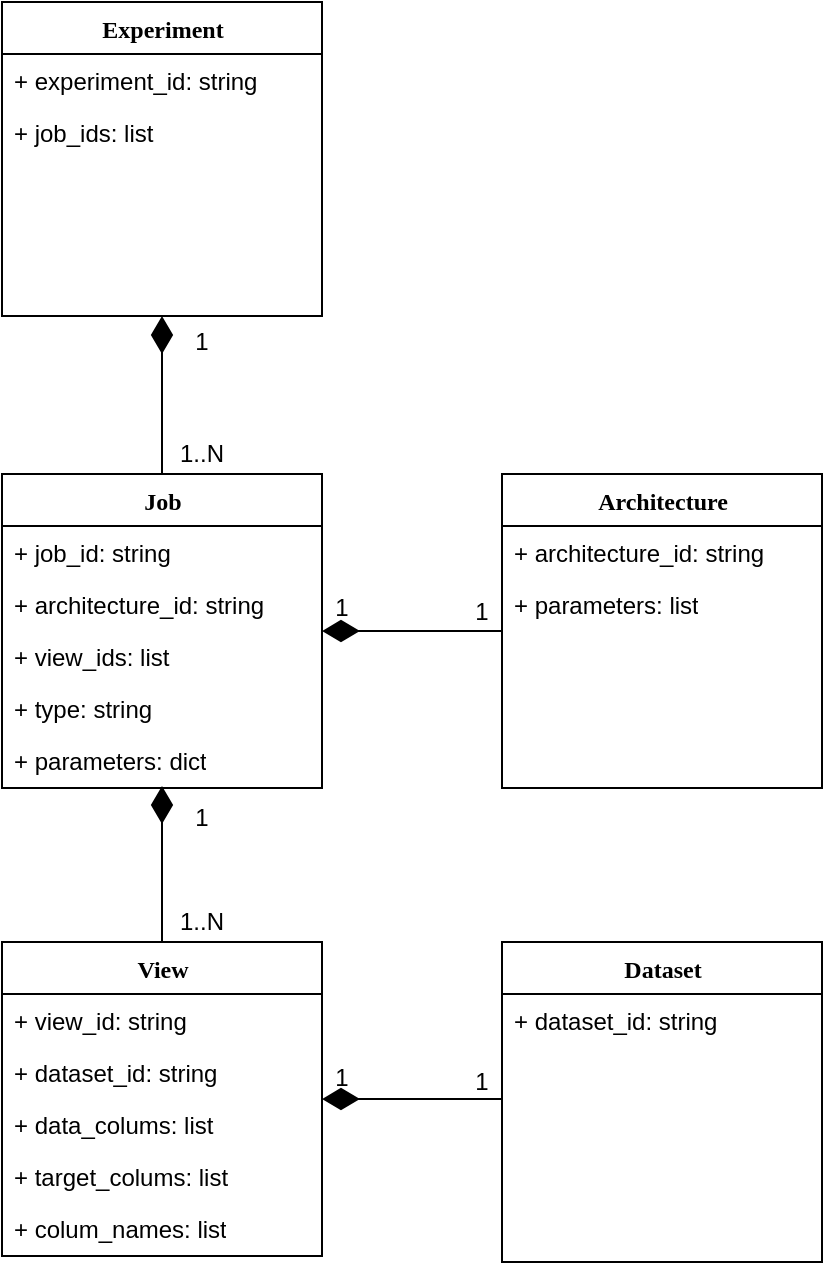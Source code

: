 <mxfile version="11.0.1" type="device"><diagram name="Page-1" id="9f46799a-70d6-7492-0946-bef42562c5a5"><mxGraphModel dx="1422" dy="803" grid="1" gridSize="10" guides="1" tooltips="1" connect="1" arrows="1" fold="1" page="1" pageScale="1" pageWidth="1100" pageHeight="850" background="#ffffff" math="0" shadow="0"><root><mxCell id="0"/><mxCell id="1" parent="0"/><mxCell id="78961159f06e98e8-17" value="Dataset" style="swimlane;html=1;fontStyle=1;align=center;verticalAlign=top;childLayout=stackLayout;horizontal=1;startSize=26;horizontalStack=0;resizeParent=1;resizeLast=0;collapsible=1;marginBottom=0;swimlaneFillColor=#ffffff;rounded=0;shadow=0;comic=0;labelBackgroundColor=none;strokeColor=#000000;strokeWidth=1;fillColor=none;fontFamily=Verdana;fontSize=12;fontColor=#000000;" parent="1" vertex="1"><mxGeometry x="580" y="550" width="160" height="160" as="geometry"/></mxCell><mxCell id="78961159f06e98e8-21" value="+ dataset_id: string" style="text;html=1;strokeColor=none;fillColor=none;align=left;verticalAlign=top;spacingLeft=4;spacingRight=4;whiteSpace=wrap;overflow=hidden;rotatable=0;points=[[0,0.5],[1,0.5]];portConstraint=eastwest;" parent="78961159f06e98e8-17" vertex="1"><mxGeometry y="26" width="160" height="24" as="geometry"/></mxCell><mxCell id="78961159f06e98e8-30" value="View" style="swimlane;html=1;fontStyle=1;align=center;verticalAlign=top;childLayout=stackLayout;horizontal=1;startSize=26;horizontalStack=0;resizeParent=1;resizeLast=0;collapsible=1;marginBottom=0;swimlaneFillColor=#ffffff;rounded=0;shadow=0;comic=0;labelBackgroundColor=none;strokeColor=#000000;strokeWidth=1;fillColor=none;fontFamily=Verdana;fontSize=12;fontColor=#000000;" parent="1" vertex="1"><mxGeometry x="330" y="550" width="160" height="157" as="geometry"/></mxCell><mxCell id="78961159f06e98e8-31" value="+ view_id: string" style="text;html=1;strokeColor=none;fillColor=none;align=left;verticalAlign=top;spacingLeft=4;spacingRight=4;whiteSpace=wrap;overflow=hidden;rotatable=0;points=[[0,0.5],[1,0.5]];portConstraint=eastwest;" parent="78961159f06e98e8-30" vertex="1"><mxGeometry y="26" width="160" height="26" as="geometry"/></mxCell><mxCell id="78961159f06e98e8-32" value="+ dataset_id: string" style="text;html=1;strokeColor=none;fillColor=none;align=left;verticalAlign=top;spacingLeft=4;spacingRight=4;whiteSpace=wrap;overflow=hidden;rotatable=0;points=[[0,0.5],[1,0.5]];portConstraint=eastwest;" parent="78961159f06e98e8-30" vertex="1"><mxGeometry y="52" width="160" height="26" as="geometry"/></mxCell><mxCell id="78961159f06e98e8-33" value="+ data_colums: list" style="text;html=1;strokeColor=none;fillColor=none;align=left;verticalAlign=top;spacingLeft=4;spacingRight=4;whiteSpace=wrap;overflow=hidden;rotatable=0;points=[[0,0.5],[1,0.5]];portConstraint=eastwest;" parent="78961159f06e98e8-30" vertex="1"><mxGeometry y="78" width="160" height="26" as="geometry"/></mxCell><mxCell id="78961159f06e98e8-34" value="+ target_colums: list" style="text;html=1;strokeColor=none;fillColor=none;align=left;verticalAlign=top;spacingLeft=4;spacingRight=4;whiteSpace=wrap;overflow=hidden;rotatable=0;points=[[0,0.5],[1,0.5]];portConstraint=eastwest;" parent="78961159f06e98e8-30" vertex="1"><mxGeometry y="104" width="160" height="26" as="geometry"/></mxCell><mxCell id="78961159f06e98e8-36" value="+ colum_names: list" style="text;html=1;strokeColor=none;fillColor=none;align=left;verticalAlign=top;spacingLeft=4;spacingRight=4;whiteSpace=wrap;overflow=hidden;rotatable=0;points=[[0,0.5],[1,0.5]];portConstraint=eastwest;" parent="78961159f06e98e8-30" vertex="1"><mxGeometry y="130" width="160" height="26" as="geometry"/></mxCell><mxCell id="78961159f06e98e8-121" style="edgeStyle=elbowEdgeStyle;html=1;labelBackgroundColor=none;startFill=0;startSize=8;endArrow=diamondThin;endFill=1;endSize=16;fontFamily=Verdana;fontSize=12;elbow=vertical;" parent="1" source="78961159f06e98e8-17" target="78961159f06e98e8-30" edge="1"><mxGeometry relative="1" as="geometry"><mxPoint x="250" y="726.882" as="sourcePoint"/></mxGeometry></mxCell><mxCell id="QYSdShztRutuBsZMpL-G-2" value="1" style="text;html=1;strokeColor=none;fillColor=none;align=center;verticalAlign=middle;whiteSpace=wrap;rounded=0;" vertex="1" parent="1"><mxGeometry x="550" y="610" width="40" height="20" as="geometry"/></mxCell><mxCell id="QYSdShztRutuBsZMpL-G-3" value="1" style="text;html=1;strokeColor=none;fillColor=none;align=center;verticalAlign=middle;whiteSpace=wrap;rounded=0;" vertex="1" parent="1"><mxGeometry x="480" y="608" width="40" height="20" as="geometry"/></mxCell><mxCell id="QYSdShztRutuBsZMpL-G-4" value="Job" style="swimlane;html=1;fontStyle=1;align=center;verticalAlign=top;childLayout=stackLayout;horizontal=1;startSize=26;horizontalStack=0;resizeParent=1;resizeLast=0;collapsible=1;marginBottom=0;swimlaneFillColor=#ffffff;rounded=0;shadow=0;comic=0;labelBackgroundColor=none;strokeColor=#000000;strokeWidth=1;fillColor=none;fontFamily=Verdana;fontSize=12;fontColor=#000000;" vertex="1" parent="1"><mxGeometry x="330" y="316" width="160" height="157" as="geometry"/></mxCell><mxCell id="QYSdShztRutuBsZMpL-G-5" value="+ job_id: string" style="text;html=1;strokeColor=none;fillColor=none;align=left;verticalAlign=top;spacingLeft=4;spacingRight=4;whiteSpace=wrap;overflow=hidden;rotatable=0;points=[[0,0.5],[1,0.5]];portConstraint=eastwest;" vertex="1" parent="QYSdShztRutuBsZMpL-G-4"><mxGeometry y="26" width="160" height="26" as="geometry"/></mxCell><mxCell id="QYSdShztRutuBsZMpL-G-6" value="+ architecture_id: string" style="text;html=1;strokeColor=none;fillColor=none;align=left;verticalAlign=top;spacingLeft=4;spacingRight=4;whiteSpace=wrap;overflow=hidden;rotatable=0;points=[[0,0.5],[1,0.5]];portConstraint=eastwest;" vertex="1" parent="QYSdShztRutuBsZMpL-G-4"><mxGeometry y="52" width="160" height="26" as="geometry"/></mxCell><mxCell id="QYSdShztRutuBsZMpL-G-7" value="+ view_ids: list" style="text;html=1;strokeColor=none;fillColor=none;align=left;verticalAlign=top;spacingLeft=4;spacingRight=4;whiteSpace=wrap;overflow=hidden;rotatable=0;points=[[0,0.5],[1,0.5]];portConstraint=eastwest;" vertex="1" parent="QYSdShztRutuBsZMpL-G-4"><mxGeometry y="78" width="160" height="26" as="geometry"/></mxCell><mxCell id="QYSdShztRutuBsZMpL-G-8" value="+ type: string" style="text;html=1;strokeColor=none;fillColor=none;align=left;verticalAlign=top;spacingLeft=4;spacingRight=4;whiteSpace=wrap;overflow=hidden;rotatable=0;points=[[0,0.5],[1,0.5]];portConstraint=eastwest;" vertex="1" parent="QYSdShztRutuBsZMpL-G-4"><mxGeometry y="104" width="160" height="26" as="geometry"/></mxCell><mxCell id="QYSdShztRutuBsZMpL-G-9" value="+ parameters: dict" style="text;html=1;strokeColor=none;fillColor=none;align=left;verticalAlign=top;spacingLeft=4;spacingRight=4;whiteSpace=wrap;overflow=hidden;rotatable=0;points=[[0,0.5],[1,0.5]];portConstraint=eastwest;" vertex="1" parent="QYSdShztRutuBsZMpL-G-4"><mxGeometry y="130" width="160" height="26" as="geometry"/></mxCell><mxCell id="QYSdShztRutuBsZMpL-G-11" style="edgeStyle=elbowEdgeStyle;html=1;labelBackgroundColor=none;startFill=0;startSize=8;endArrow=diamondThin;endFill=1;endSize=16;fontFamily=Verdana;fontSize=12;elbow=vertical;exitX=0.5;exitY=0;exitDx=0;exitDy=0;" edge="1" parent="1" source="78961159f06e98e8-30" target="QYSdShztRutuBsZMpL-G-9"><mxGeometry relative="1" as="geometry"><mxPoint x="510" y="520" as="sourcePoint"/><mxPoint x="490" y="530" as="targetPoint"/></mxGeometry></mxCell><mxCell id="QYSdShztRutuBsZMpL-G-12" value="Architecture" style="swimlane;html=1;fontStyle=1;align=center;verticalAlign=top;childLayout=stackLayout;horizontal=1;startSize=26;horizontalStack=0;resizeParent=1;resizeLast=0;collapsible=1;marginBottom=0;swimlaneFillColor=#ffffff;rounded=0;shadow=0;comic=0;labelBackgroundColor=none;strokeColor=#000000;strokeWidth=1;fillColor=none;fontFamily=Verdana;fontSize=12;fontColor=#000000;" vertex="1" parent="1"><mxGeometry x="580" y="316" width="160" height="157" as="geometry"/></mxCell><mxCell id="QYSdShztRutuBsZMpL-G-13" value="+ architecture_id: string" style="text;html=1;strokeColor=none;fillColor=none;align=left;verticalAlign=top;spacingLeft=4;spacingRight=4;whiteSpace=wrap;overflow=hidden;rotatable=0;points=[[0,0.5],[1,0.5]];portConstraint=eastwest;" vertex="1" parent="QYSdShztRutuBsZMpL-G-12"><mxGeometry y="26" width="160" height="26" as="geometry"/></mxCell><mxCell id="QYSdShztRutuBsZMpL-G-14" value="+ parameters: list" style="text;html=1;strokeColor=none;fillColor=none;align=left;verticalAlign=top;spacingLeft=4;spacingRight=4;whiteSpace=wrap;overflow=hidden;rotatable=0;points=[[0,0.5],[1,0.5]];portConstraint=eastwest;" vertex="1" parent="QYSdShztRutuBsZMpL-G-12"><mxGeometry y="52" width="160" height="26" as="geometry"/></mxCell><mxCell id="QYSdShztRutuBsZMpL-G-18" value="Experiment" style="swimlane;html=1;fontStyle=1;align=center;verticalAlign=top;childLayout=stackLayout;horizontal=1;startSize=26;horizontalStack=0;resizeParent=1;resizeLast=0;collapsible=1;marginBottom=0;swimlaneFillColor=#ffffff;rounded=0;shadow=0;comic=0;labelBackgroundColor=none;strokeColor=#000000;strokeWidth=1;fillColor=none;fontFamily=Verdana;fontSize=12;fontColor=#000000;" vertex="1" parent="1"><mxGeometry x="330" y="80" width="160" height="157" as="geometry"/></mxCell><mxCell id="QYSdShztRutuBsZMpL-G-19" value="+ experiment_id: string" style="text;html=1;strokeColor=none;fillColor=none;align=left;verticalAlign=top;spacingLeft=4;spacingRight=4;whiteSpace=wrap;overflow=hidden;rotatable=0;points=[[0,0.5],[1,0.5]];portConstraint=eastwest;" vertex="1" parent="QYSdShztRutuBsZMpL-G-18"><mxGeometry y="26" width="160" height="26" as="geometry"/></mxCell><mxCell id="QYSdShztRutuBsZMpL-G-20" value="+ job_ids: list" style="text;html=1;strokeColor=none;fillColor=none;align=left;verticalAlign=top;spacingLeft=4;spacingRight=4;whiteSpace=wrap;overflow=hidden;rotatable=0;points=[[0,0.5],[1,0.5]];portConstraint=eastwest;" vertex="1" parent="QYSdShztRutuBsZMpL-G-18"><mxGeometry y="52" width="160" height="26" as="geometry"/></mxCell><mxCell id="QYSdShztRutuBsZMpL-G-26" style="edgeStyle=elbowEdgeStyle;html=1;labelBackgroundColor=none;startFill=0;startSize=8;endArrow=diamondThin;endFill=1;endSize=16;fontFamily=Verdana;fontSize=12;elbow=vertical;exitX=0;exitY=0.5;exitDx=0;exitDy=0;" edge="1" parent="1" source="QYSdShztRutuBsZMpL-G-12" target="QYSdShztRutuBsZMpL-G-7"><mxGeometry relative="1" as="geometry"><mxPoint x="550" y="440" as="sourcePoint"/><mxPoint x="420" y="569" as="targetPoint"/></mxGeometry></mxCell><mxCell id="QYSdShztRutuBsZMpL-G-27" style="edgeStyle=elbowEdgeStyle;html=1;labelBackgroundColor=none;startFill=0;startSize=8;endArrow=diamondThin;endFill=1;endSize=16;fontFamily=Verdana;fontSize=12;elbow=vertical;entryX=0.5;entryY=1;entryDx=0;entryDy=0;exitX=0.5;exitY=0;exitDx=0;exitDy=0;" edge="1" parent="1" source="QYSdShztRutuBsZMpL-G-4" target="QYSdShztRutuBsZMpL-G-18"><mxGeometry relative="1" as="geometry"><mxPoint x="570" y="290" as="sourcePoint"/><mxPoint x="420" y="482" as="targetPoint"/></mxGeometry></mxCell><mxCell id="QYSdShztRutuBsZMpL-G-28" value="1" style="text;html=1;strokeColor=none;fillColor=none;align=center;verticalAlign=middle;whiteSpace=wrap;rounded=0;" vertex="1" parent="1"><mxGeometry x="550" y="374.5" width="40" height="20" as="geometry"/></mxCell><mxCell id="QYSdShztRutuBsZMpL-G-29" value="1" style="text;html=1;strokeColor=none;fillColor=none;align=center;verticalAlign=middle;whiteSpace=wrap;rounded=0;" vertex="1" parent="1"><mxGeometry x="480" y="372.5" width="40" height="20" as="geometry"/></mxCell><mxCell id="QYSdShztRutuBsZMpL-G-30" value="1" style="text;html=1;strokeColor=none;fillColor=none;align=center;verticalAlign=middle;whiteSpace=wrap;rounded=0;" vertex="1" parent="1"><mxGeometry x="410" y="240" width="40" height="20" as="geometry"/></mxCell><mxCell id="QYSdShztRutuBsZMpL-G-31" value="1..N" style="text;html=1;strokeColor=none;fillColor=none;align=center;verticalAlign=middle;whiteSpace=wrap;rounded=0;" vertex="1" parent="1"><mxGeometry x="410" y="296" width="40" height="20" as="geometry"/></mxCell><mxCell id="QYSdShztRutuBsZMpL-G-32" value="1" style="text;html=1;strokeColor=none;fillColor=none;align=center;verticalAlign=middle;whiteSpace=wrap;rounded=0;" vertex="1" parent="1"><mxGeometry x="410" y="478" width="40" height="20" as="geometry"/></mxCell><mxCell id="QYSdShztRutuBsZMpL-G-33" value="1..N" style="text;html=1;strokeColor=none;fillColor=none;align=center;verticalAlign=middle;whiteSpace=wrap;rounded=0;" vertex="1" parent="1"><mxGeometry x="410" y="530" width="40" height="20" as="geometry"/></mxCell></root></mxGraphModel></diagram></mxfile>